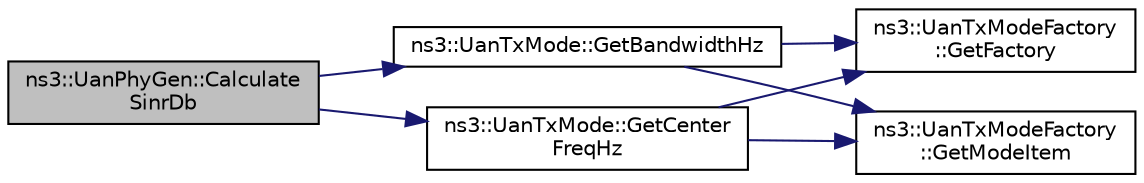 digraph "ns3::UanPhyGen::CalculateSinrDb"
{
 // LATEX_PDF_SIZE
  edge [fontname="Helvetica",fontsize="10",labelfontname="Helvetica",labelfontsize="10"];
  node [fontname="Helvetica",fontsize="10",shape=record];
  rankdir="LR";
  Node1 [label="ns3::UanPhyGen::Calculate\lSinrDb",height=0.2,width=0.4,color="black", fillcolor="grey75", style="filled", fontcolor="black",tooltip="Calculate the SINR value for a packet."];
  Node1 -> Node2 [color="midnightblue",fontsize="10",style="solid",fontname="Helvetica"];
  Node2 [label="ns3::UanTxMode::GetBandwidthHz",height=0.2,width=0.4,color="black", fillcolor="white", style="filled",URL="$classns3_1_1_uan_tx_mode.html#a2711c024f2d6f4bb94511d92c2896a78",tooltip="Get the transmission signal bandwidth."];
  Node2 -> Node3 [color="midnightblue",fontsize="10",style="solid",fontname="Helvetica"];
  Node3 [label="ns3::UanTxModeFactory\l::GetFactory",height=0.2,width=0.4,color="black", fillcolor="white", style="filled",URL="$classns3_1_1_uan_tx_mode_factory.html#aaabdc7689817c8be0532933bbc4ed95a",tooltip="Construct and get the static global factory instance."];
  Node2 -> Node4 [color="midnightblue",fontsize="10",style="solid",fontname="Helvetica"];
  Node4 [label="ns3::UanTxModeFactory\l::GetModeItem",height=0.2,width=0.4,color="black", fillcolor="white", style="filled",URL="$classns3_1_1_uan_tx_mode_factory.html#afb272ecca21469db956cb5d1473472b6",tooltip="Get a mode by id."];
  Node1 -> Node5 [color="midnightblue",fontsize="10",style="solid",fontname="Helvetica"];
  Node5 [label="ns3::UanTxMode::GetCenter\lFreqHz",height=0.2,width=0.4,color="black", fillcolor="white", style="filled",URL="$classns3_1_1_uan_tx_mode.html#a26c2ca7b372cf75d97c6dbb4ecd6fd7d",tooltip="Get the transmission center frequency."];
  Node5 -> Node3 [color="midnightblue",fontsize="10",style="solid",fontname="Helvetica"];
  Node5 -> Node4 [color="midnightblue",fontsize="10",style="solid",fontname="Helvetica"];
}
